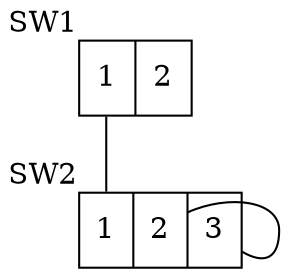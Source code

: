 // This network has a self-loop.

graph MG {
  node [shape=record]

  SW1 [label="<1>1|<2>2" mac="00:00:00:00:00:01" priority=32768 xlabel=SW1]
  SW2 [label="<1>1|<2>2|<3>3" mac="00:00:00:00:00:02" priority=32768 xlabel=SW2]

  SW1:1 -- SW2:1 [speed=1000];
  SW2:2 -- SW2:3 [speed=1000];

}